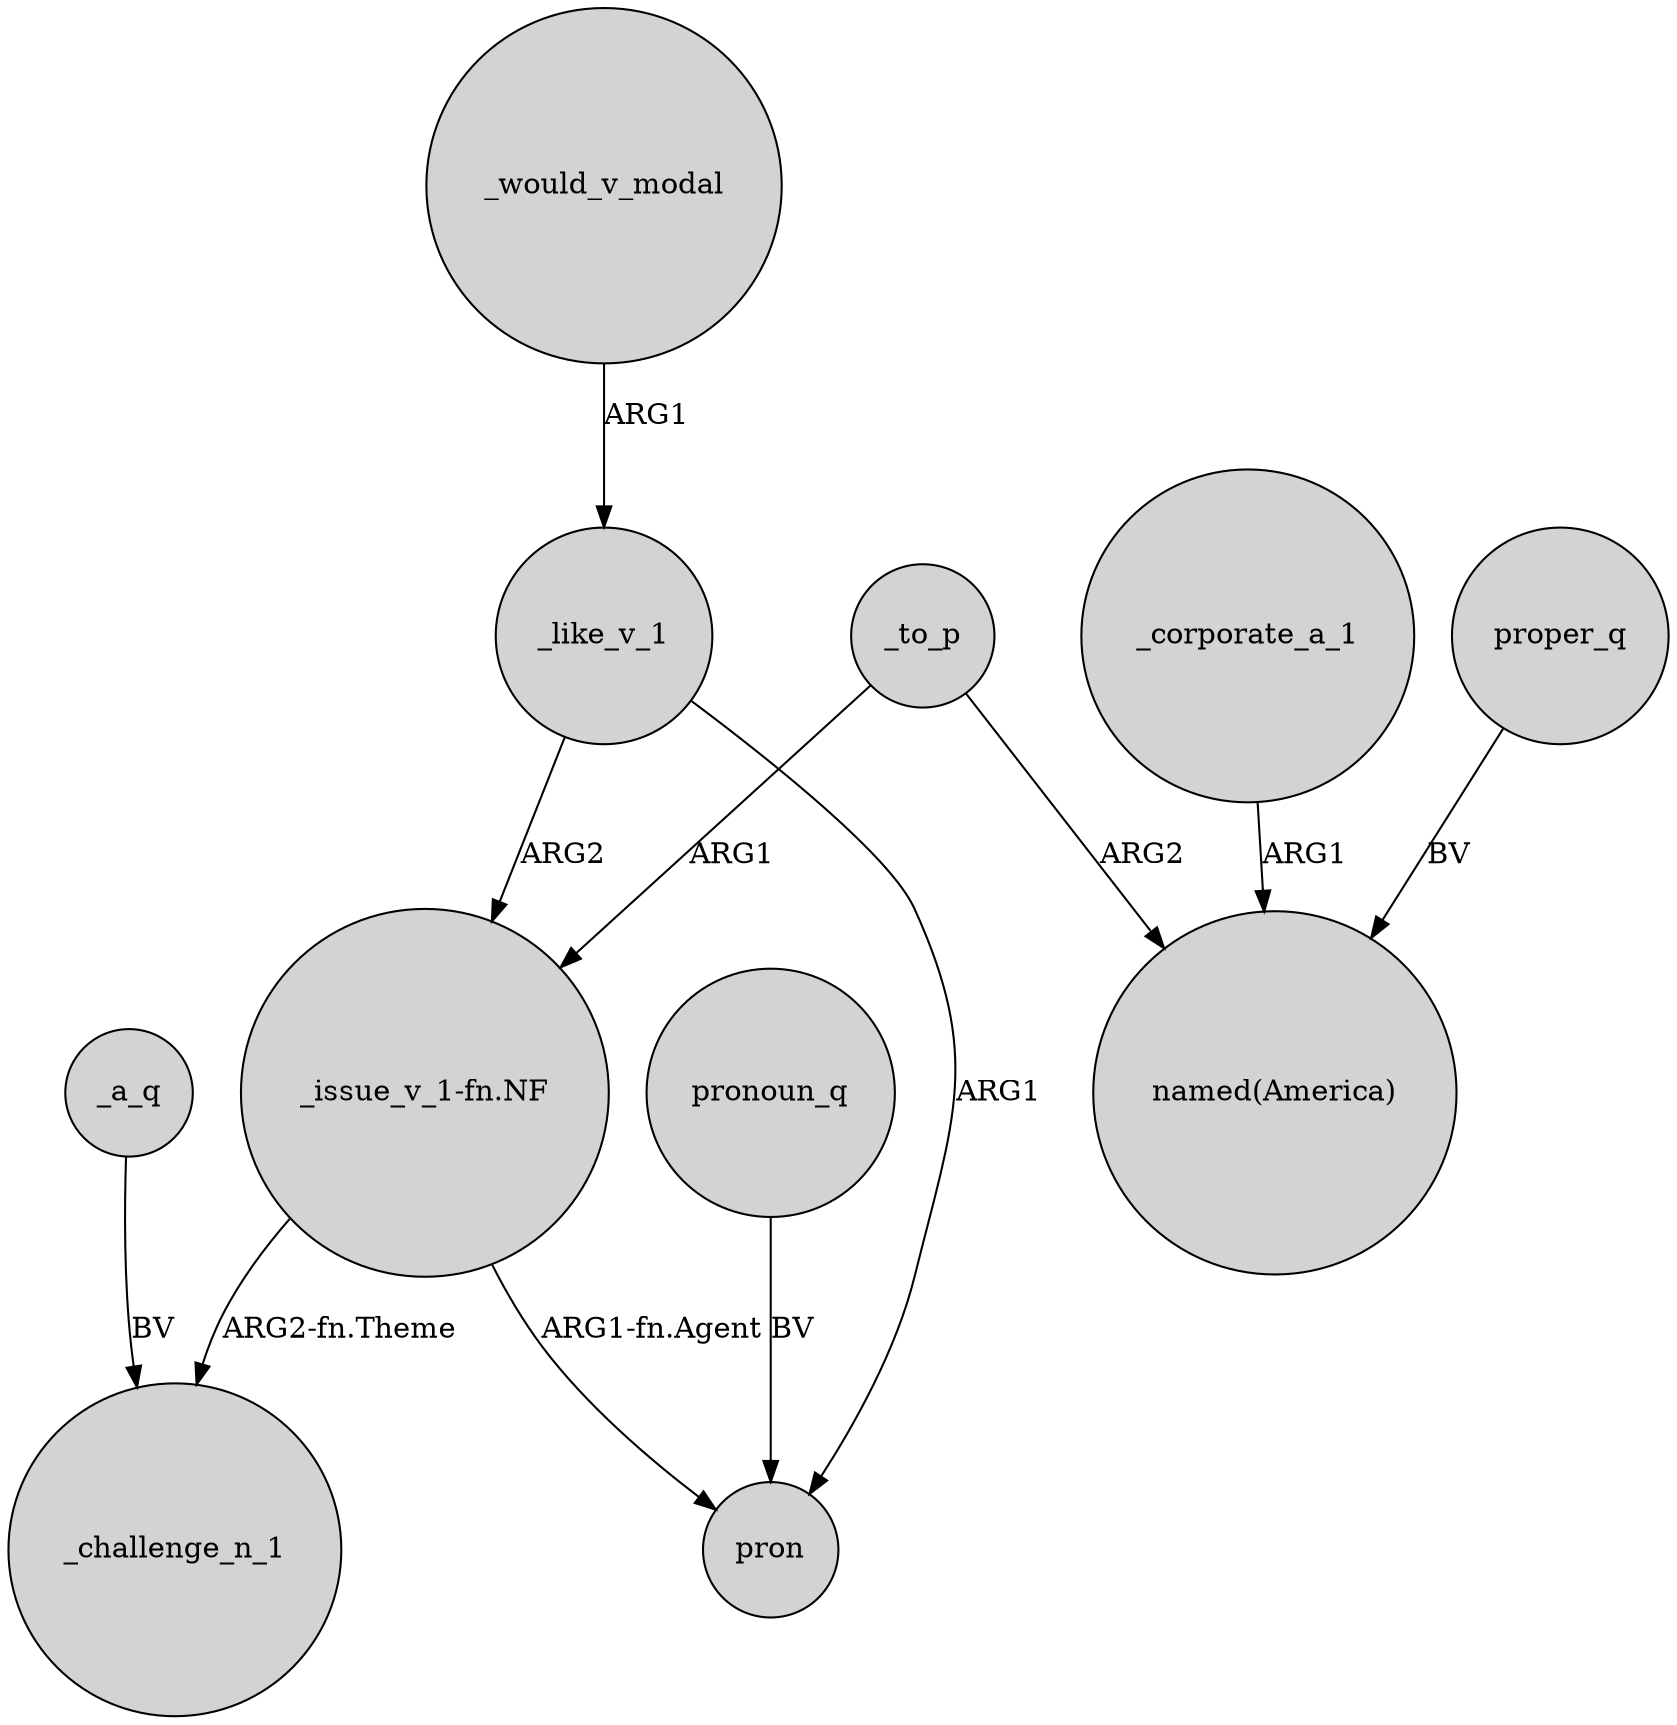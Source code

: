 digraph {
	node [shape=circle style=filled]
	"_issue_v_1-fn.NF" -> _challenge_n_1 [label="ARG2-fn.Theme"]
	_a_q -> _challenge_n_1 [label=BV]
	_to_p -> "named(America)" [label=ARG2]
	_to_p -> "_issue_v_1-fn.NF" [label=ARG1]
	_like_v_1 -> pron [label=ARG1]
	_corporate_a_1 -> "named(America)" [label=ARG1]
	proper_q -> "named(America)" [label=BV]
	_would_v_modal -> _like_v_1 [label=ARG1]
	_like_v_1 -> "_issue_v_1-fn.NF" [label=ARG2]
	"_issue_v_1-fn.NF" -> pron [label="ARG1-fn.Agent"]
	pronoun_q -> pron [label=BV]
}
